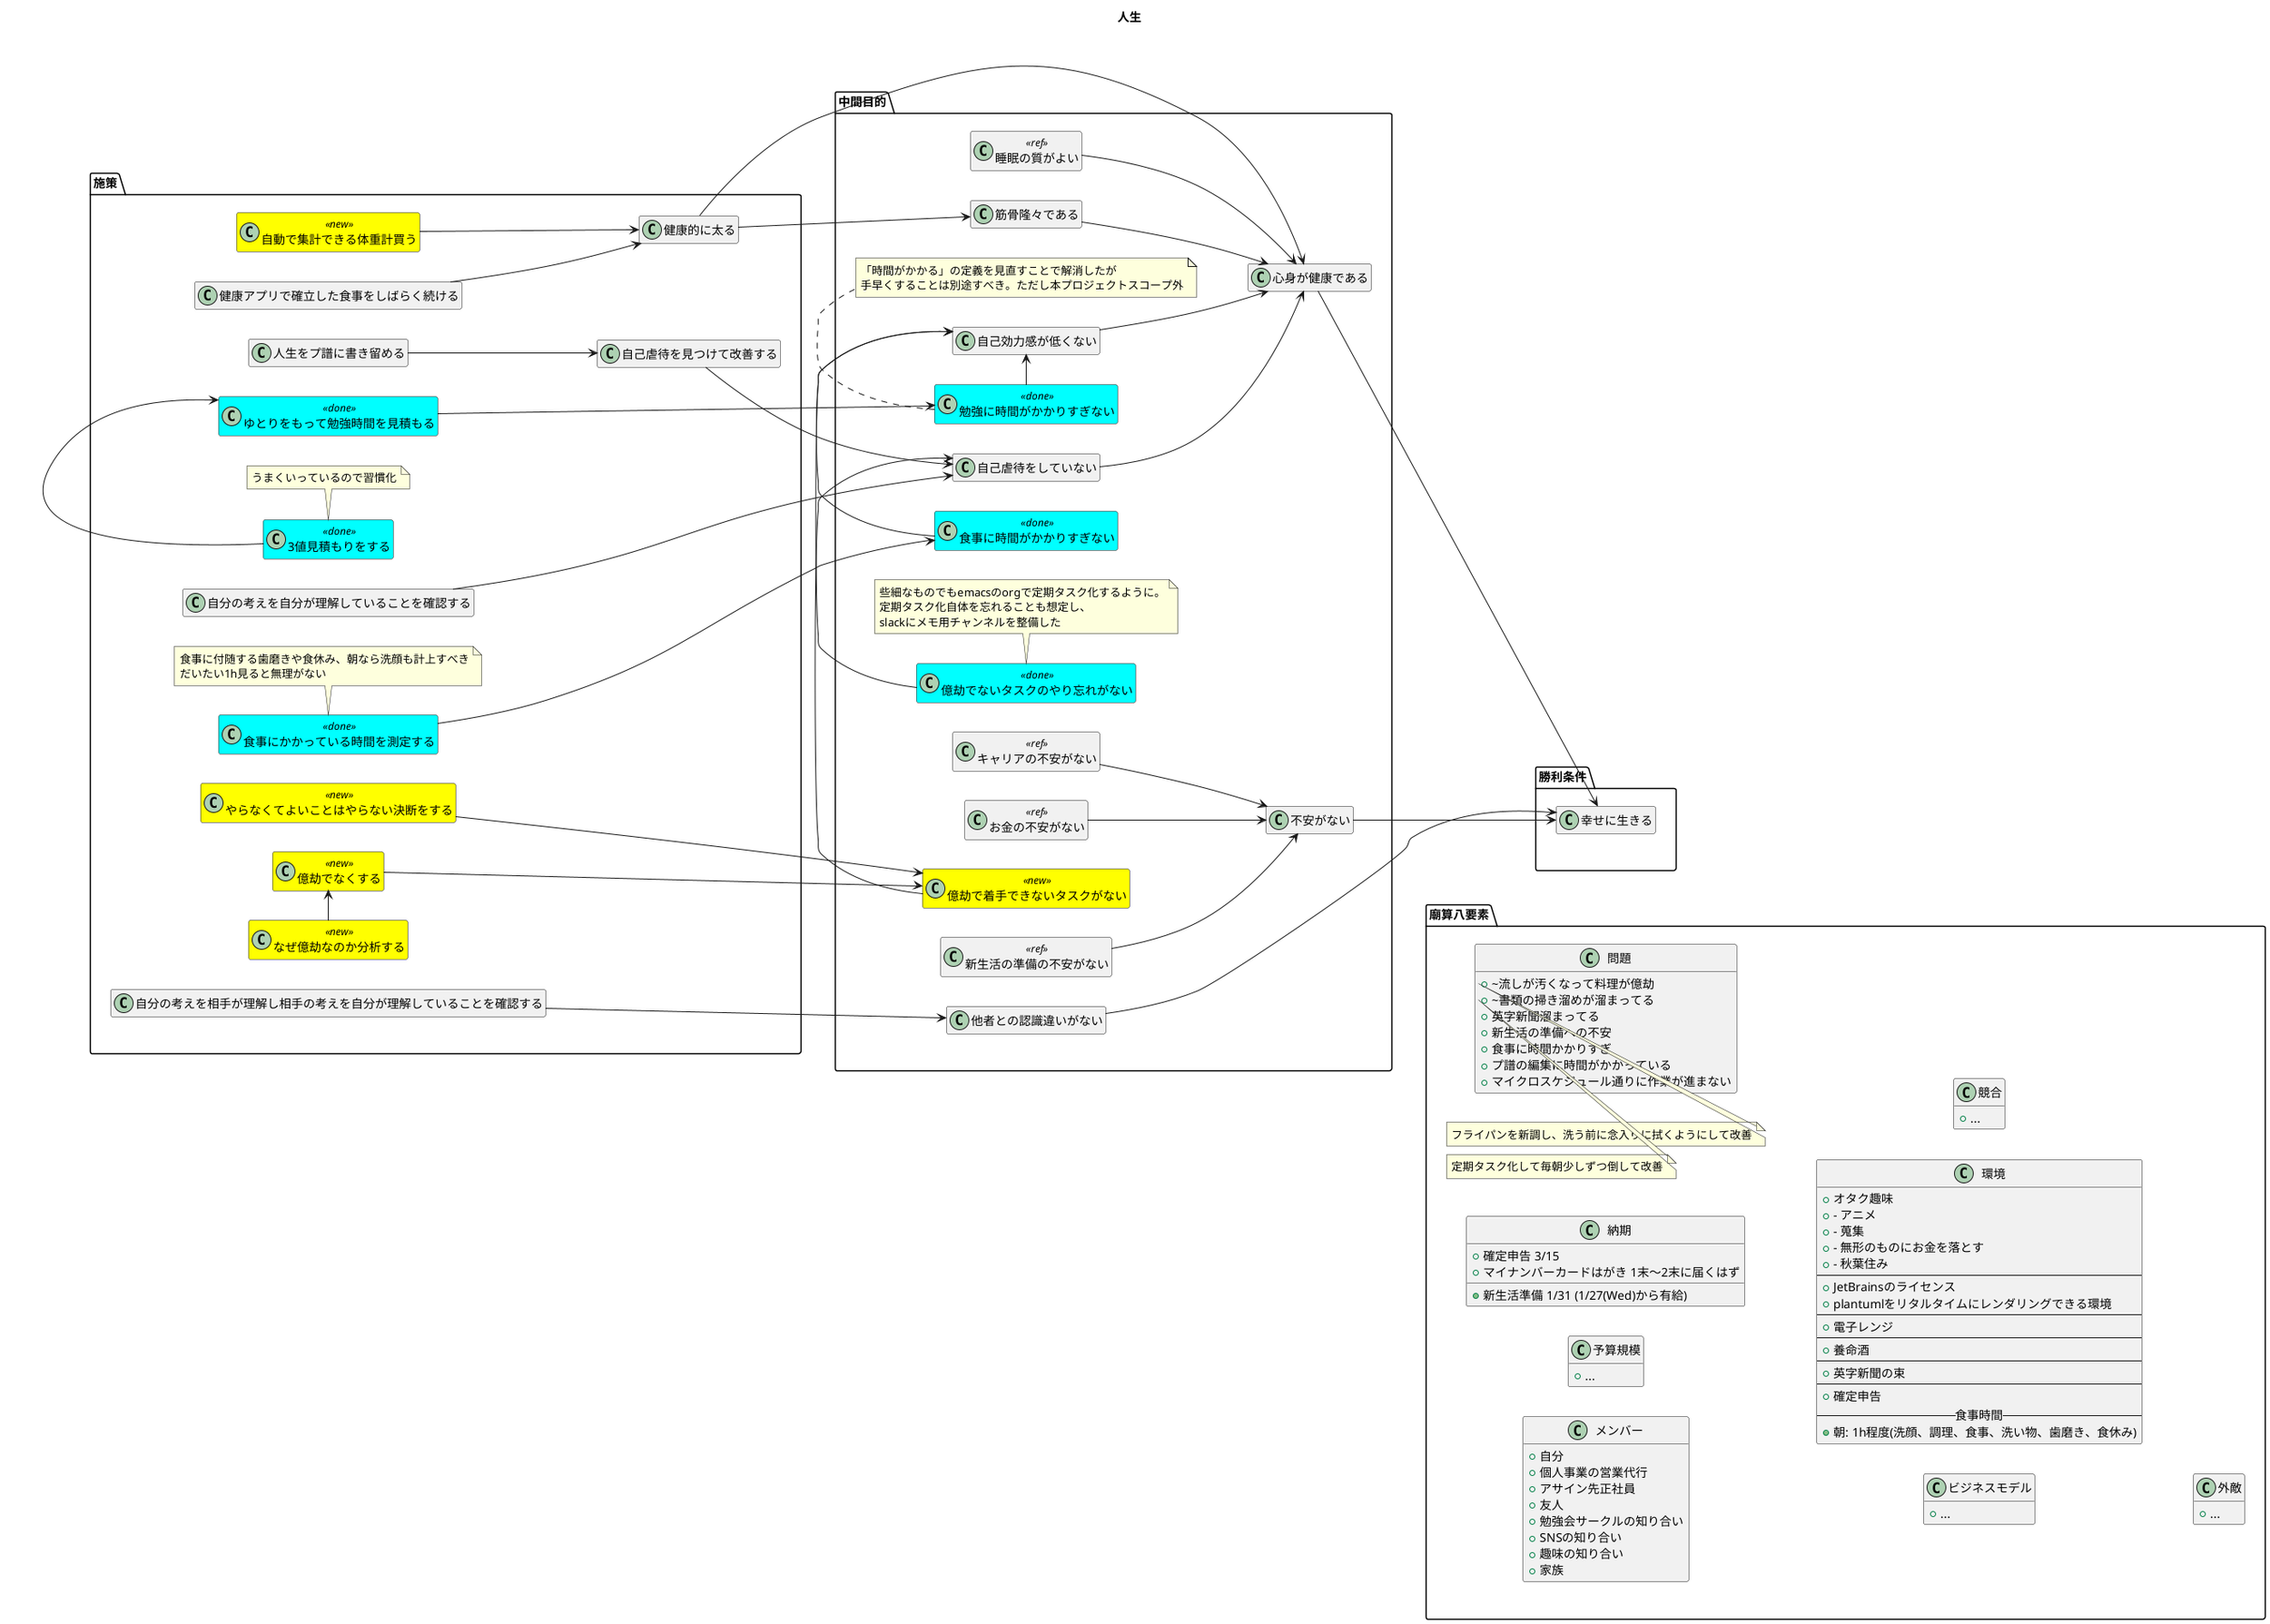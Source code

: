 @startuml

title 人生

hide empty members
skinparam class {
  BackgroundColor<<deprecated>> Grey
  BackgroundColor<<done>> Cyan
  BackgroundColor<<new>> Yellow
}

left to right direction

package 勝利条件 {
  class 幸せに生きる
}

package 中間目的 {
  class 不安がない
  不安がない --> 幸せに生きる

  class キャリアの不安がない<<ref>>
  キャリアの不安がない --> 不安がない

  class お金の不安がない<<ref>>
  お金の不安がない --> 不安がない

  class 新生活の準備の不安がない<<ref>>
  新生活の準備の不安がない --> 不安がない

  class 自己虐待をしていない
  自己虐待をしていない --> 心身が健康である

  class 他者との認識違いがない
  他者との認識違いがない --> 幸せに生きる

  class 心身が健康である
  心身が健康である --> 幸せに生きる
  class 筋骨隆々である
  筋骨隆々である --> 心身が健康である

  class 億劫でないタスクのやり忘れがない<<done>>
  note bottom
  些細なものでもemacsのorgで定期タスク化するように。
  定期タスク化自体を忘れることも想定し、
  slackにメモ用チャンネルを整備した
  end note
  億劫でないタスクのやり忘れがない -> 自己効力感が低くない


  class 億劫で着手できないタスクがない<<new>>
  億劫で着手できないタスクがない -> 自己虐待をしていない

  class 睡眠の質がよい<<ref>>
  睡眠の質がよい --> 心身が健康である

  class 自己効力感が低くない
  自己効力感が低くない --> 心身が健康である

  class 勉強に時間がかかりすぎない<<done>>
  note bottom
  「時間がかかる」の定義を見直すことで解消したが
  手早くすることは別途すべき。ただし本プロジェクトスコープ外
  end note
  勉強に時間がかかりすぎない -> 自己効力感が低くない

  class 食事に時間がかかりすぎない<<done>>
  食事に時間がかかりすぎない -> 自己効力感が低くない
}

package 施策 {
  class 自己虐待を見つけて改善する
  自己虐待を見つけて改善する --> 自己虐待をしていない

  class 人生をプ譜に書き留める
  人生をプ譜に書き留める --> 自己虐待を見つけて改善する


  class 自分の考えを相手が理解し相手の考えを自分が理解していることを確認する
  自分の考えを相手が理解し相手の考えを自分が理解していることを確認する --> 他者との認識違いがない

  class 自分の考えを自分が理解していることを確認する
  自分の考えを自分が理解していることを確認する --> 自己虐待をしていない


  class 健康的に太る
  健康的に太る --> 筋骨隆々である
  健康的に太る --> 心身が健康である
  class 健康アプリで確立した食事をしばらく続ける
  健康アプリで確立した食事をしばらく続ける --> 健康的に太る
  class 自動で集計できる体重計買う<<new>>
  自動で集計できる体重計買う --> 健康的に太る

  class ゆとりをもって勉強時間を見積もる<<done>>
  ゆとりをもって勉強時間を見積もる --> 勉強に時間がかかりすぎない
  class 3値見積もりをする<<done>>
  note bottom
  うまくいっているので習慣化
  end note
  3値見積もりをする -> ゆとりをもって勉強時間を見積もる

  class 食事にかかっている時間を測定する<<done>>
  note bottom
  食事に付随する歯磨きや食休み、朝なら洗顔も計上すべき
  だいたい1h見ると無理がない
  end note
  食事にかかっている時間を測定する --> 食事に時間がかかりすぎない

  class やらなくてよいことはやらない決断をする<<new>>
  やらなくてよいことはやらない決断をする --> 億劫で着手できないタスクがない
  class 億劫でなくする<<new>>
  億劫でなくする --> 億劫で着手できないタスクがない
  class なぜ億劫なのか分析する<<new>>
  なぜ億劫なのか分析する -> 億劫でなくする
}

package 廟算八要素 {
  class メンバー {
   + 自分
   + 個人事業の営業代行
   + アサイン先正社員
   + 友人
   + 勉強会サークルの知り合い
   + SNSの知り合い
   + 趣味の知り合い
   + 家族
  }
  class 予算規模 {
   + ...
  }
  class 納期 {
   + 確定申告 3/15
   + マイナンバーカードはがき 1末〜2末に届くはず
   + 新生活準備 1/31 (1/27(Wed)から有給)
  }
  class ビジネスモデル {
   + ...
  }
  class 環境 {
   + オタク趣味
   + - アニメ
   + - 蒐集
   + - 無形のものにお金を落とす
   + - 秋葉住み
   --
   + JetBrainsのライセンス
   + plantumlをリタルタイムにレンダリングできる環境
   --
   + 電子レンジ
   --
   + 養命酒
   --
   + 英字新聞の束
   --
   + 確定申告
   -- 食事時間 --
   + 朝: 1h程度(洗顔、調理、食事、洗い物、歯磨き、食休み)
  }

  class 競合 {
   + ...
  }
  class 外敵 {
   + ...
  }
  class 問題 {
   + ~流しが汚くなって料理が億劫
   + ~書類の掃き溜めが溜まってる
   + 英字新聞溜まってる
   + 新生活の準備への不安
   + 食事に時間かかりすぎ
   + プ譜の編集に時間がかかっている
   + マイクロスケジュール通りに作業が進まない
  }
  note right of 問題::~流しが汚くなって料理が億劫
  フライパンを新調し、洗う前に念入りに拭くようにして改善
  end note
  note right of 問題::~書類の掃き溜めが溜まってる
  定期タスク化して毎朝少しずつ倒して改善
  end note
}

中間目的 --u[hidden]--> 勝利条件
施策 --u[hidden]--> 中間目的
廟算八要素 ---u[hidden]--> 施策

@enduml
